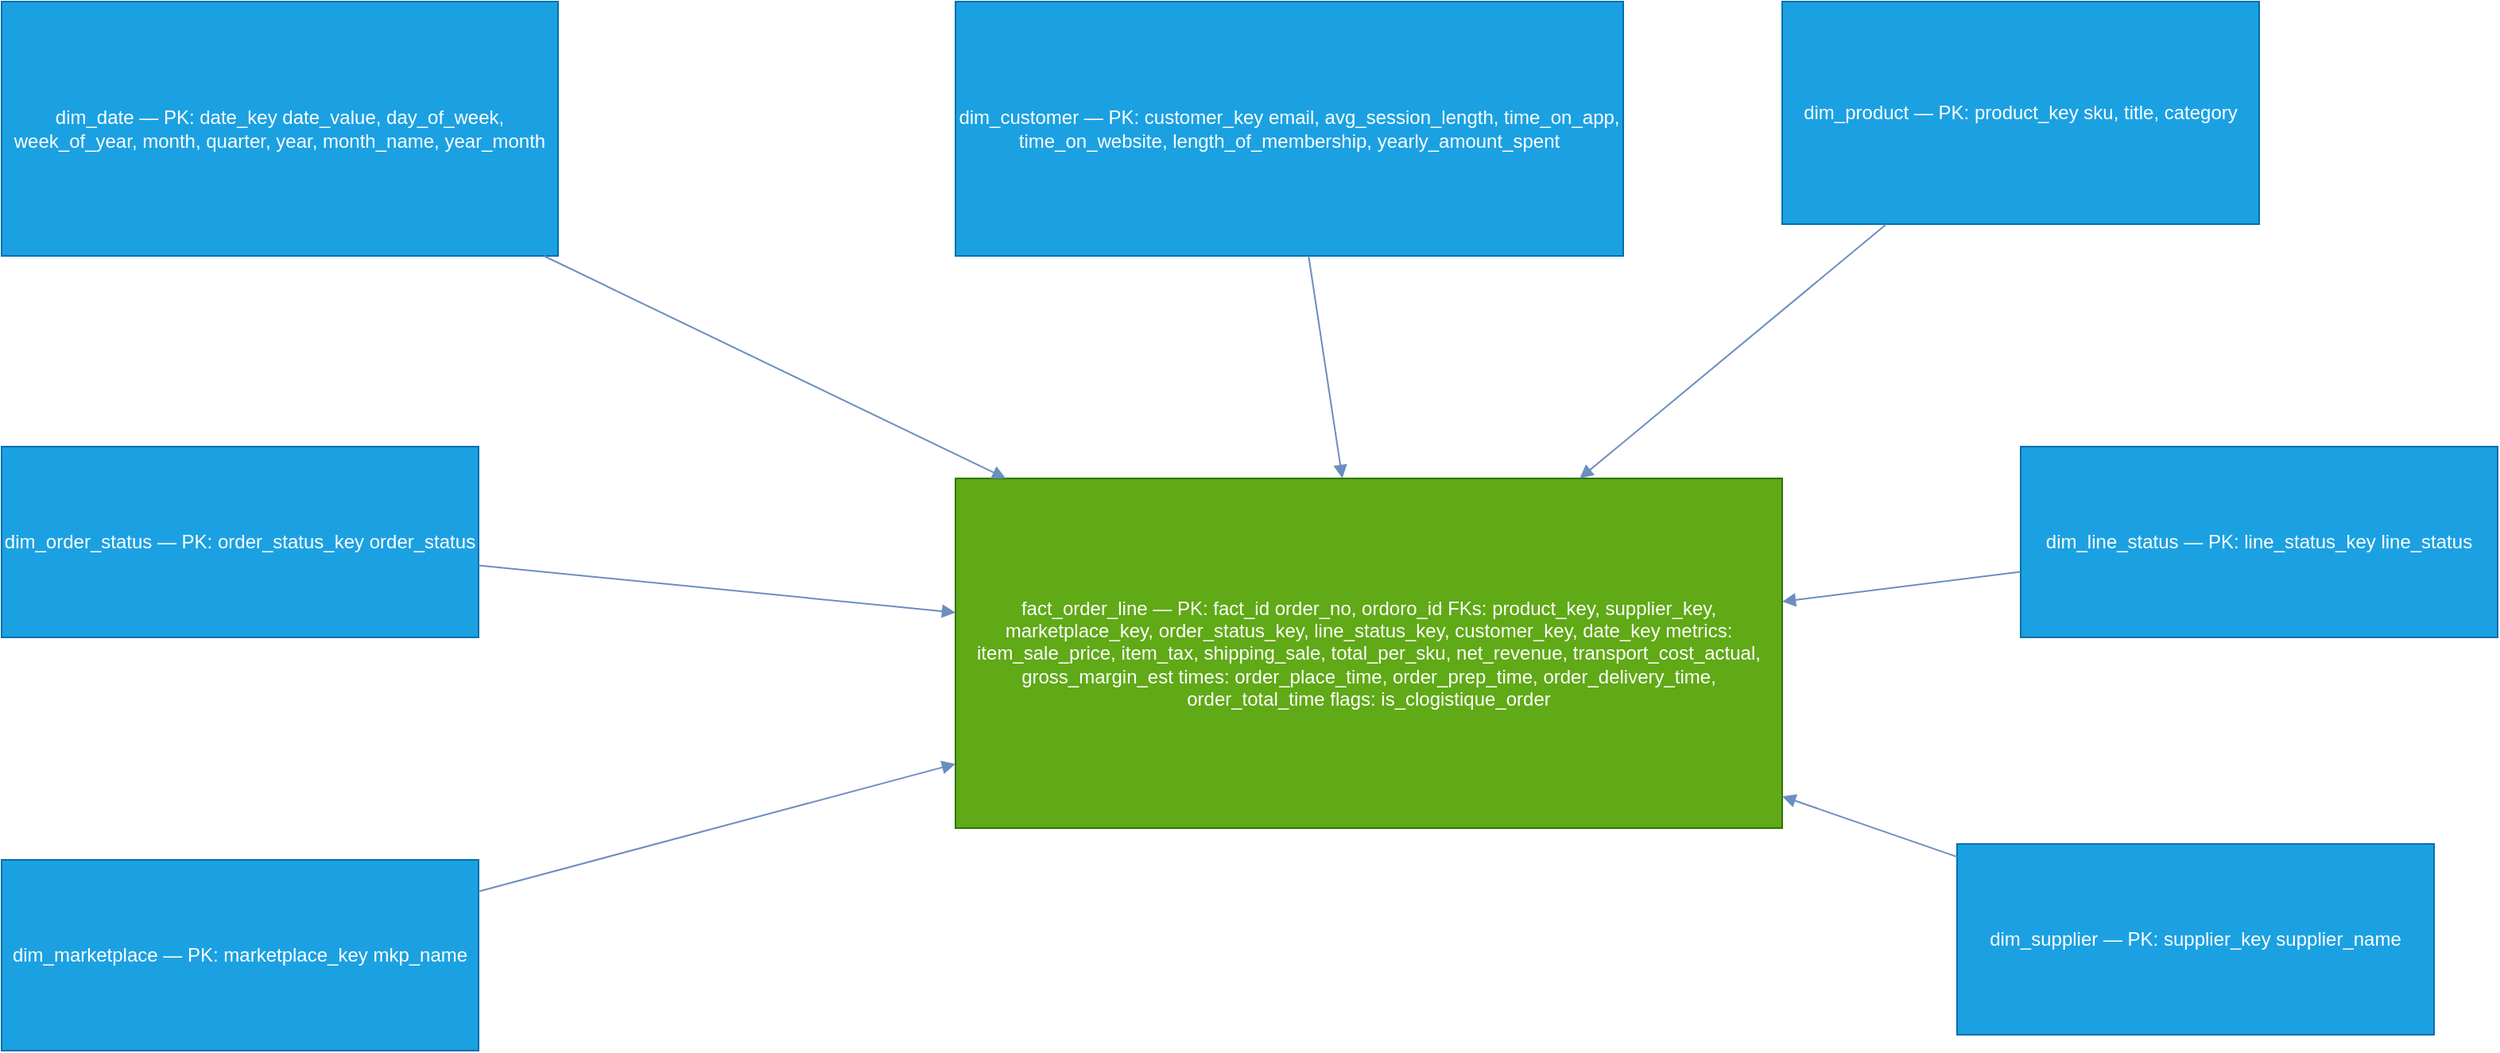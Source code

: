 <mxfile version="28.0.9">
  <diagram id="rnv-dwh" name="RNV DWH Star Schema">
    <mxGraphModel dx="1426" dy="743" grid="1" gridSize="10" guides="1" tooltips="1" connect="1" arrows="1" fold="1" page="1" pageScale="1" pageWidth="1920" pageHeight="1080" background="#ffffff" math="0" shadow="0">
      <root>
        <mxCell id="0" />
        <mxCell id="1" parent="0" />
        <mxCell id="fact" value="fact_order_line — PK: fact_id order_no, ordoro_id FKs: product_key, supplier_key, marketplace_key, order_status_key, line_status_key, customer_key, date_key metrics: item_sale_price, item_tax, shipping_sale, total_per_sku, net_revenue, transport_cost_actual, gross_margin_est times: order_place_time, order_prep_time, order_delivery_time, order_total_time flags: is_clogistique_order" style="rounded=0;whiteSpace=wrap;html=1;fillColor=#60a917;strokeColor=#2D7600;fontColor=#ffffff;" parent="1" vertex="1">
          <mxGeometry x="700" y="380" width="520" height="220" as="geometry" />
        </mxCell>
        <mxCell id="dim_date" value="dim_date — PK: date_key date_value, day_of_week, week_of_year, month, quarter, year, month_name, year_month" style="rounded=0;whiteSpace=wrap;html=1;fillColor=#1ba1e2;strokeColor=#006EAF;fontColor=#ffffff;" parent="1" vertex="1">
          <mxGeometry x="100" y="80" width="350" height="160" as="geometry" />
        </mxCell>
        <mxCell id="dim_product" value="dim_product — PK: product_key sku, title, category" style="rounded=0;whiteSpace=wrap;html=1;fillColor=#1ba1e2;strokeColor=#006EAF;fontColor=#ffffff;" parent="1" vertex="1">
          <mxGeometry x="1220" y="80" width="300" height="140" as="geometry" />
        </mxCell>
        <mxCell id="dim_supplier" value="dim_supplier — PK: supplier_key supplier_name" style="rounded=0;whiteSpace=wrap;html=1;fillColor=#1ba1e2;strokeColor=#006EAF;fontColor=#ffffff;" parent="1" vertex="1">
          <mxGeometry x="1330" y="610" width="300" height="120" as="geometry" />
        </mxCell>
        <mxCell id="dim_marketplace" value="dim_marketplace — PK: marketplace_key mkp_name" style="rounded=0;whiteSpace=wrap;html=1;fillColor=#1ba1e2;strokeColor=#006EAF;fontColor=#ffffff;" parent="1" vertex="1">
          <mxGeometry x="100" y="620" width="300" height="120" as="geometry" />
        </mxCell>
        <mxCell id="dim_order_status" value="dim_order_status — PK: order_status_key order_status" style="rounded=0;whiteSpace=wrap;html=1;fillColor=#1ba1e2;strokeColor=#006EAF;fontColor=#ffffff;" parent="1" vertex="1">
          <mxGeometry x="100" y="360" width="300" height="120" as="geometry" />
        </mxCell>
        <mxCell id="dim_line_status" value="dim_line_status — PK: line_status_key line_status" style="rounded=0;whiteSpace=wrap;html=1;fillColor=#1ba1e2;strokeColor=#006EAF;fontColor=#ffffff;" parent="1" vertex="1">
          <mxGeometry x="1370" y="360" width="300" height="120" as="geometry" />
        </mxCell>
        <mxCell id="dim_customer" value="dim_customer — PK: customer_key email, avg_session_length, time_on_app, time_on_website, length_of_membership, yearly_amount_spent" style="rounded=0;whiteSpace=wrap;html=1;fillColor=#1ba1e2;strokeColor=#006EAF;fontColor=#ffffff;" parent="1" vertex="1">
          <mxGeometry x="700" y="80" width="420" height="160" as="geometry" />
        </mxCell>
        <mxCell id="e1" value="" style="endArrow=block;html=1;strokeColor=#6c8ebf;" parent="1" source="dim_date" target="fact" edge="1">
          <mxGeometry relative="1" as="geometry" />
        </mxCell>
        <mxCell id="e2" value="" style="endArrow=block;html=1;strokeColor=#6c8ebf;" parent="1" source="dim_product" target="fact" edge="1">
          <mxGeometry relative="1" as="geometry" />
        </mxCell>
        <mxCell id="e3" value="" style="endArrow=block;html=1;strokeColor=#6c8ebf;" parent="1" source="dim_supplier" target="fact" edge="1">
          <mxGeometry relative="1" as="geometry" />
        </mxCell>
        <mxCell id="e4" value="" style="endArrow=block;html=1;strokeColor=#6c8ebf;" parent="1" source="dim_marketplace" target="fact" edge="1">
          <mxGeometry relative="1" as="geometry" />
        </mxCell>
        <mxCell id="e5" value="" style="endArrow=block;html=1;strokeColor=#6c8ebf;" parent="1" source="dim_order_status" target="fact" edge="1">
          <mxGeometry relative="1" as="geometry" />
        </mxCell>
        <mxCell id="e6" value="" style="endArrow=block;html=1;strokeColor=#6c8ebf;" parent="1" source="dim_line_status" target="fact" edge="1">
          <mxGeometry relative="1" as="geometry" />
        </mxCell>
        <mxCell id="e7" value="" style="endArrow=block;html=1;strokeColor=#6c8ebf;" parent="1" source="dim_customer" target="fact" edge="1">
          <mxGeometry relative="1" as="geometry" />
        </mxCell>
      </root>
    </mxGraphModel>
  </diagram>
</mxfile>
